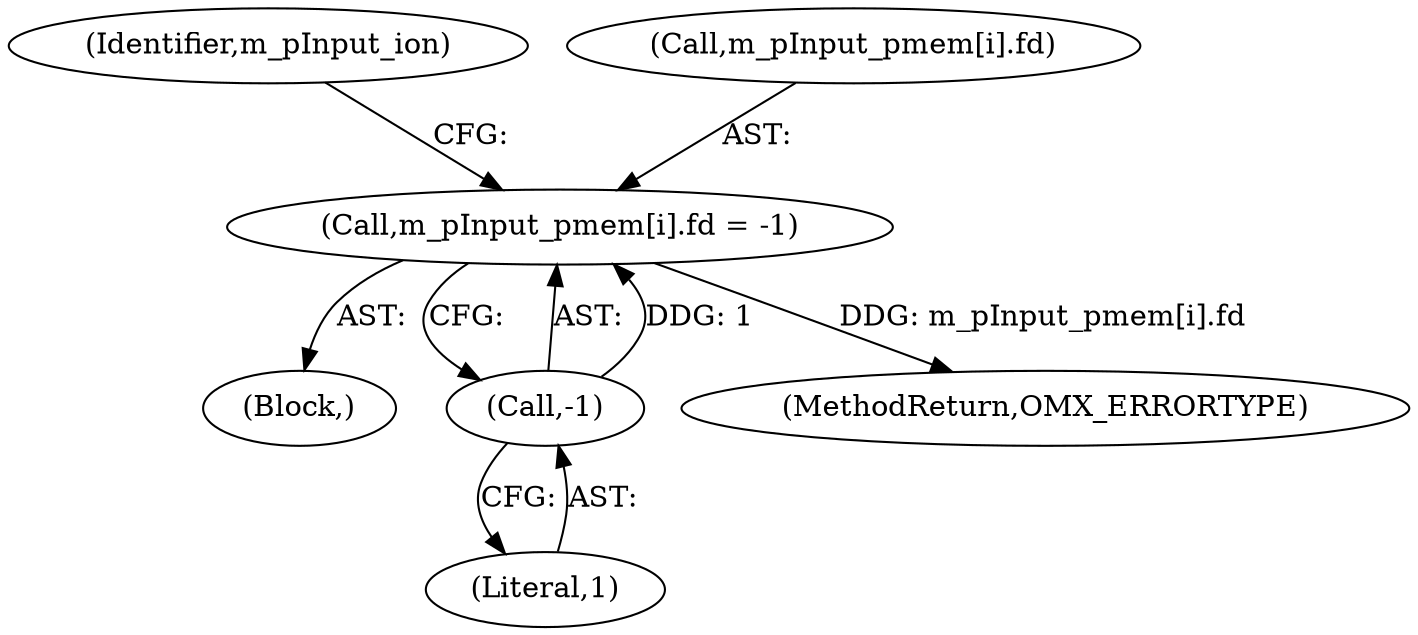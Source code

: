 digraph "0_Android_7558d03e6498e970b761aa44fff6b2c659202d95@array" {
"1000232" [label="(Call,m_pInput_pmem[i].fd = -1)"];
"1000238" [label="(Call,-1)"];
"1000238" [label="(Call,-1)"];
"1000239" [label="(Literal,1)"];
"1000231" [label="(Block,)"];
"1000243" [label="(Identifier,m_pInput_ion)"];
"1000232" [label="(Call,m_pInput_pmem[i].fd = -1)"];
"1000233" [label="(Call,m_pInput_pmem[i].fd)"];
"1000548" [label="(MethodReturn,OMX_ERRORTYPE)"];
"1000232" -> "1000231"  [label="AST: "];
"1000232" -> "1000238"  [label="CFG: "];
"1000233" -> "1000232"  [label="AST: "];
"1000238" -> "1000232"  [label="AST: "];
"1000243" -> "1000232"  [label="CFG: "];
"1000232" -> "1000548"  [label="DDG: m_pInput_pmem[i].fd"];
"1000238" -> "1000232"  [label="DDG: 1"];
"1000238" -> "1000239"  [label="CFG: "];
"1000239" -> "1000238"  [label="AST: "];
}
